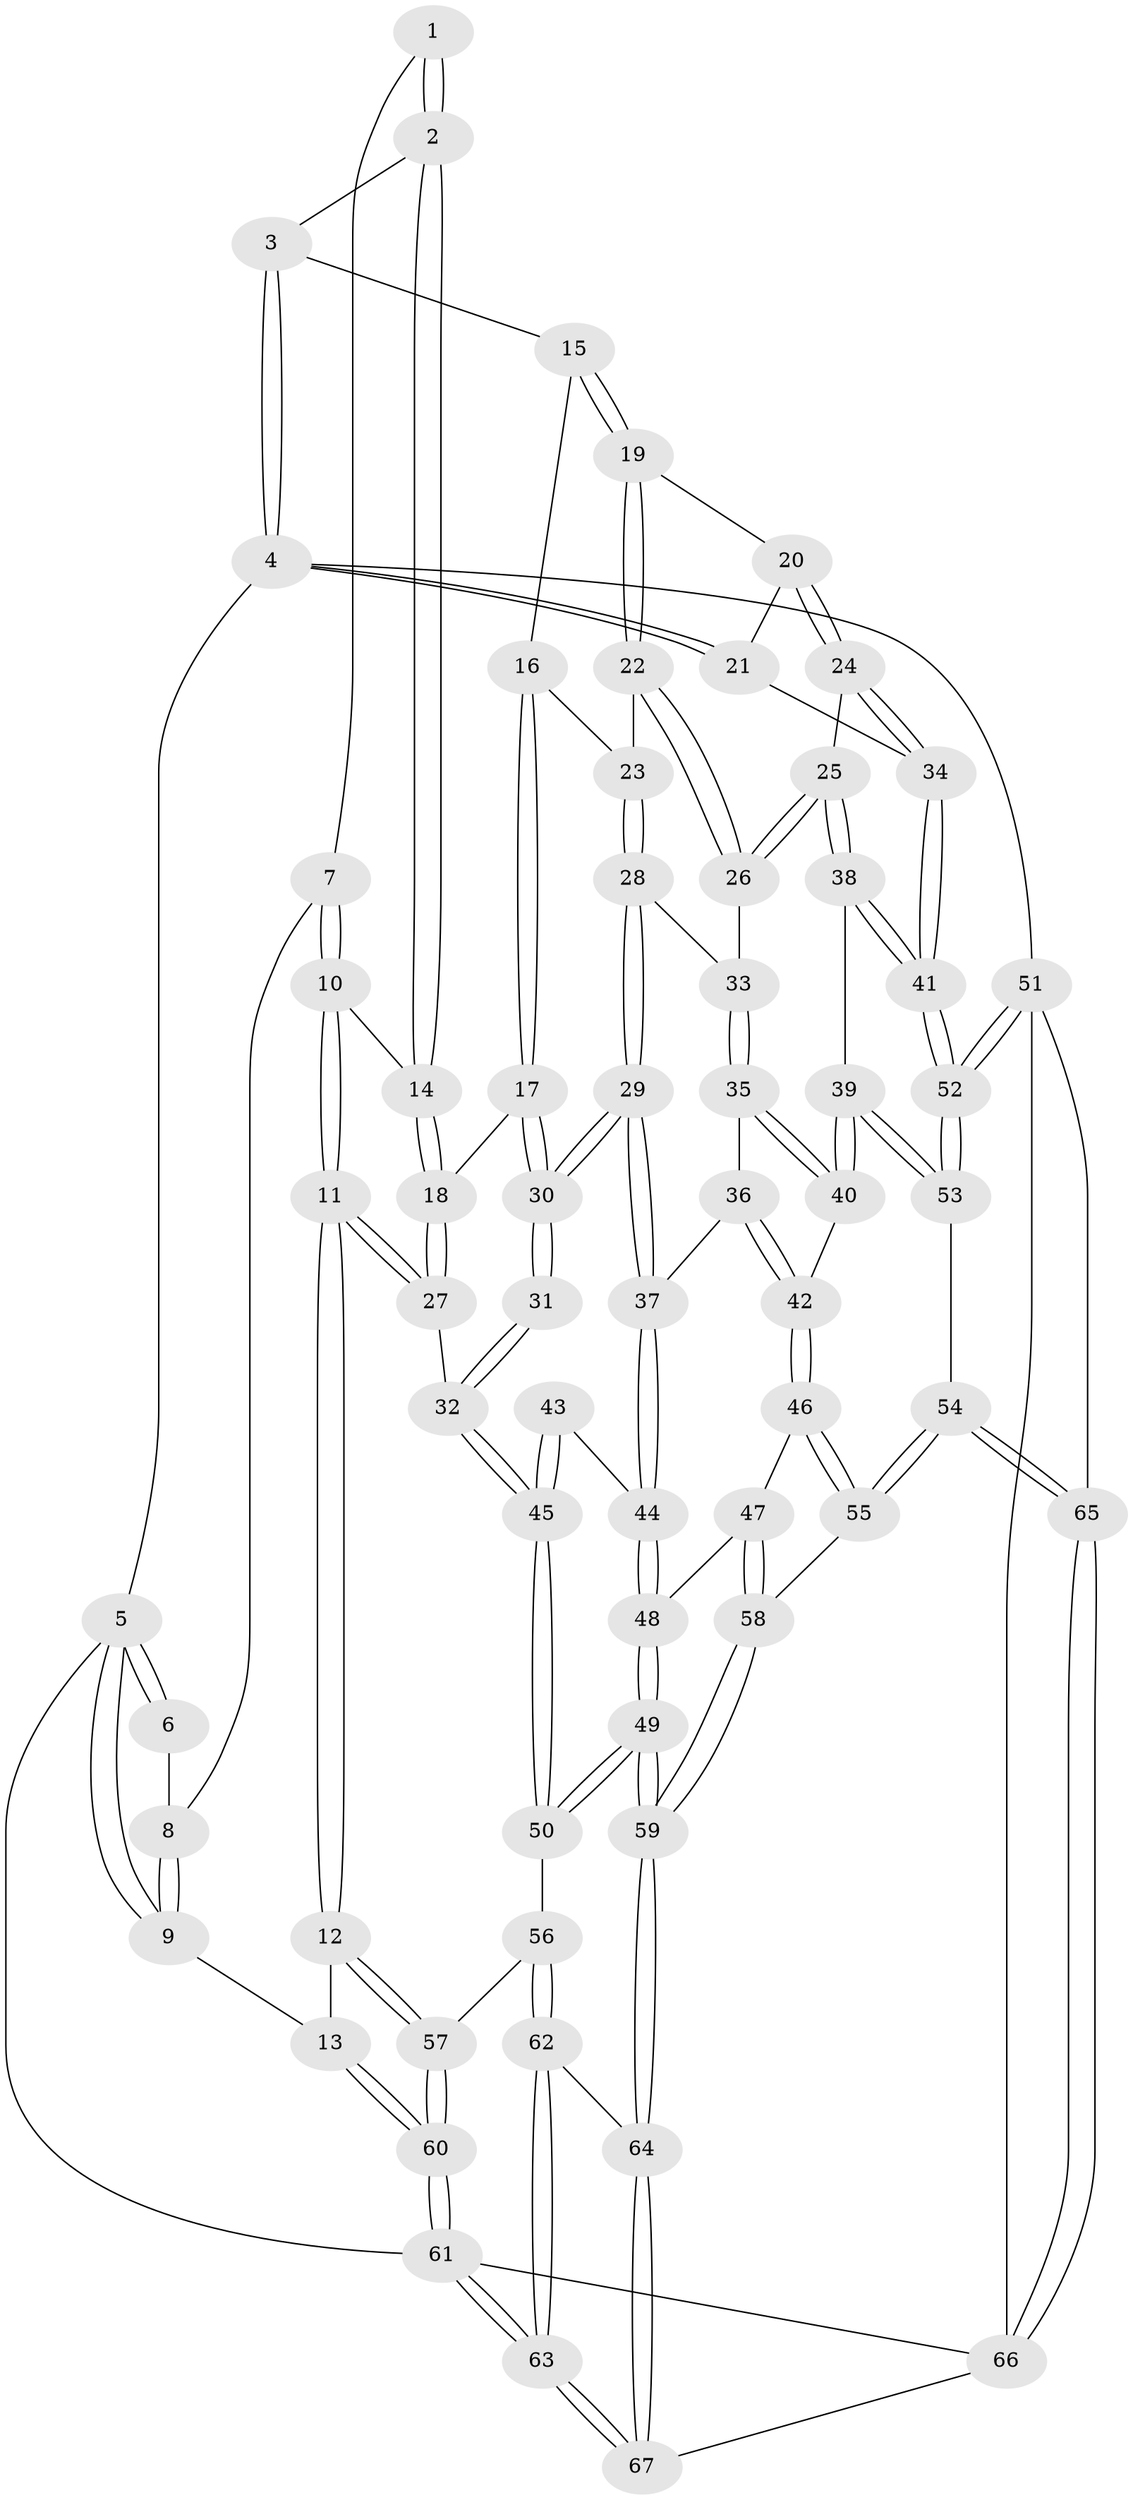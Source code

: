// coarse degree distribution, {3: 0.13043478260869565, 4: 0.45652173913043476, 5: 0.32608695652173914, 6: 0.043478260869565216, 2: 0.021739130434782608, 7: 0.021739130434782608}
// Generated by graph-tools (version 1.1) at 2025/52/02/27/25 19:52:37]
// undirected, 67 vertices, 164 edges
graph export_dot {
graph [start="1"]
  node [color=gray90,style=filled];
  1 [pos="+0.2203062686933518+0"];
  2 [pos="+0.38303296907179857+0"];
  3 [pos="+0.6062410642527252+0"];
  4 [pos="+1+0"];
  5 [pos="+0+0"];
  6 [pos="+0+0"];
  7 [pos="+0.11555056342523765+0.029139065381438196"];
  8 [pos="+0.05927167575867315+0.024549687330039285"];
  9 [pos="+0+0.2586680040591175"];
  10 [pos="+0.13255104716878405+0.11790870339265469"];
  11 [pos="+0+0.33408596032536797"];
  12 [pos="+0+0.3342139964666459"];
  13 [pos="+0+0.3344960073137945"];
  14 [pos="+0.3315941295235085+0.070978393174667"];
  15 [pos="+0.6568353573213094+0"];
  16 [pos="+0.6257126407996466+0.09421058481023604"];
  17 [pos="+0.38433373855970154+0.2193919120701301"];
  18 [pos="+0.3750751636432917+0.21056058662089197"];
  19 [pos="+0.8405199838997597+0.12025493291275142"];
  20 [pos="+0.852119086343106+0.11896612976084076"];
  21 [pos="+1+0"];
  22 [pos="+0.7536440266117503+0.2790574237969857"];
  23 [pos="+0.6419182198549008+0.15922937058569978"];
  24 [pos="+0.9379299774559158+0.36096418158499716"];
  25 [pos="+0.8965955811143533+0.3727312552972881"];
  26 [pos="+0.7568588056535047+0.3105641032732618"];
  27 [pos="+0+0.3490488537933917"];
  28 [pos="+0.5390864345264559+0.3080730153947542"];
  29 [pos="+0.44715512796976487+0.3487286797007309"];
  30 [pos="+0.4416682870412935+0.3419717958225486"];
  31 [pos="+0.23241993932810592+0.392825606211552"];
  32 [pos="+0.03829891812989563+0.38960054412423994"];
  33 [pos="+0.756574128807027+0.3107636597616401"];
  34 [pos="+1+0.3348259159521517"];
  35 [pos="+0.7523341760759902+0.31799271068950313"];
  36 [pos="+0.5758729073723025+0.43324678094026364"];
  37 [pos="+0.4500597647117733+0.36553382659654626"];
  38 [pos="+0.8272114773280876+0.5653139492585023"];
  39 [pos="+0.8077668480287818+0.5763729404292877"];
  40 [pos="+0.6879950540882251+0.5053029395974263"];
  41 [pos="+1+0.6765291545788951"];
  42 [pos="+0.6496982695677862+0.5085114627222507"];
  43 [pos="+0.29813043123548694+0.4727108403452685"];
  44 [pos="+0.44069997763169244+0.3938733008088595"];
  45 [pos="+0.20685940846909334+0.5680354988052406"];
  46 [pos="+0.5949885142386547+0.5864234832093184"];
  47 [pos="+0.4885796083769621+0.5729085606465053"];
  48 [pos="+0.43829917640049587+0.5391301756501917"];
  49 [pos="+0.30242787362807627+0.669124691308553"];
  50 [pos="+0.24050251146963778+0.6520052567866238"];
  51 [pos="+1+0.8246701644987189"];
  52 [pos="+1+0.7008566396132996"];
  53 [pos="+0.7522533449167081+0.751211923224634"];
  54 [pos="+0.7122713408392515+0.8010428631609896"];
  55 [pos="+0.635168132073823+0.7343267021931328"];
  56 [pos="+0.21002282345866524+0.6760079425560128"];
  57 [pos="+0.11655602750568038+0.681454652874781"];
  58 [pos="+0.5047981819050866+0.7154548198184163"];
  59 [pos="+0.37449746431872716+0.7640747938415127"];
  60 [pos="+0+0.7259358780148468"];
  61 [pos="+0+1"];
  62 [pos="+0.16904377220632155+0.7797589273809692"];
  63 [pos="+0+1"];
  64 [pos="+0.3971641227594731+1"];
  65 [pos="+0.7120761340527944+0.9191980147023655"];
  66 [pos="+0.6316539019695614+1"];
  67 [pos="+0.40949306948421604+1"];
  1 -- 2;
  1 -- 2;
  1 -- 7;
  2 -- 3;
  2 -- 14;
  2 -- 14;
  3 -- 4;
  3 -- 4;
  3 -- 15;
  4 -- 5;
  4 -- 21;
  4 -- 21;
  4 -- 51;
  5 -- 6;
  5 -- 6;
  5 -- 9;
  5 -- 9;
  5 -- 61;
  6 -- 8;
  7 -- 8;
  7 -- 10;
  7 -- 10;
  8 -- 9;
  8 -- 9;
  9 -- 13;
  10 -- 11;
  10 -- 11;
  10 -- 14;
  11 -- 12;
  11 -- 12;
  11 -- 27;
  11 -- 27;
  12 -- 13;
  12 -- 57;
  12 -- 57;
  13 -- 60;
  13 -- 60;
  14 -- 18;
  14 -- 18;
  15 -- 16;
  15 -- 19;
  15 -- 19;
  16 -- 17;
  16 -- 17;
  16 -- 23;
  17 -- 18;
  17 -- 30;
  17 -- 30;
  18 -- 27;
  18 -- 27;
  19 -- 20;
  19 -- 22;
  19 -- 22;
  20 -- 21;
  20 -- 24;
  20 -- 24;
  21 -- 34;
  22 -- 23;
  22 -- 26;
  22 -- 26;
  23 -- 28;
  23 -- 28;
  24 -- 25;
  24 -- 34;
  24 -- 34;
  25 -- 26;
  25 -- 26;
  25 -- 38;
  25 -- 38;
  26 -- 33;
  27 -- 32;
  28 -- 29;
  28 -- 29;
  28 -- 33;
  29 -- 30;
  29 -- 30;
  29 -- 37;
  29 -- 37;
  30 -- 31;
  30 -- 31;
  31 -- 32;
  31 -- 32;
  32 -- 45;
  32 -- 45;
  33 -- 35;
  33 -- 35;
  34 -- 41;
  34 -- 41;
  35 -- 36;
  35 -- 40;
  35 -- 40;
  36 -- 37;
  36 -- 42;
  36 -- 42;
  37 -- 44;
  37 -- 44;
  38 -- 39;
  38 -- 41;
  38 -- 41;
  39 -- 40;
  39 -- 40;
  39 -- 53;
  39 -- 53;
  40 -- 42;
  41 -- 52;
  41 -- 52;
  42 -- 46;
  42 -- 46;
  43 -- 44;
  43 -- 45;
  43 -- 45;
  44 -- 48;
  44 -- 48;
  45 -- 50;
  45 -- 50;
  46 -- 47;
  46 -- 55;
  46 -- 55;
  47 -- 48;
  47 -- 58;
  47 -- 58;
  48 -- 49;
  48 -- 49;
  49 -- 50;
  49 -- 50;
  49 -- 59;
  49 -- 59;
  50 -- 56;
  51 -- 52;
  51 -- 52;
  51 -- 65;
  51 -- 66;
  52 -- 53;
  52 -- 53;
  53 -- 54;
  54 -- 55;
  54 -- 55;
  54 -- 65;
  54 -- 65;
  55 -- 58;
  56 -- 57;
  56 -- 62;
  56 -- 62;
  57 -- 60;
  57 -- 60;
  58 -- 59;
  58 -- 59;
  59 -- 64;
  59 -- 64;
  60 -- 61;
  60 -- 61;
  61 -- 63;
  61 -- 63;
  61 -- 66;
  62 -- 63;
  62 -- 63;
  62 -- 64;
  63 -- 67;
  63 -- 67;
  64 -- 67;
  64 -- 67;
  65 -- 66;
  65 -- 66;
  66 -- 67;
}

